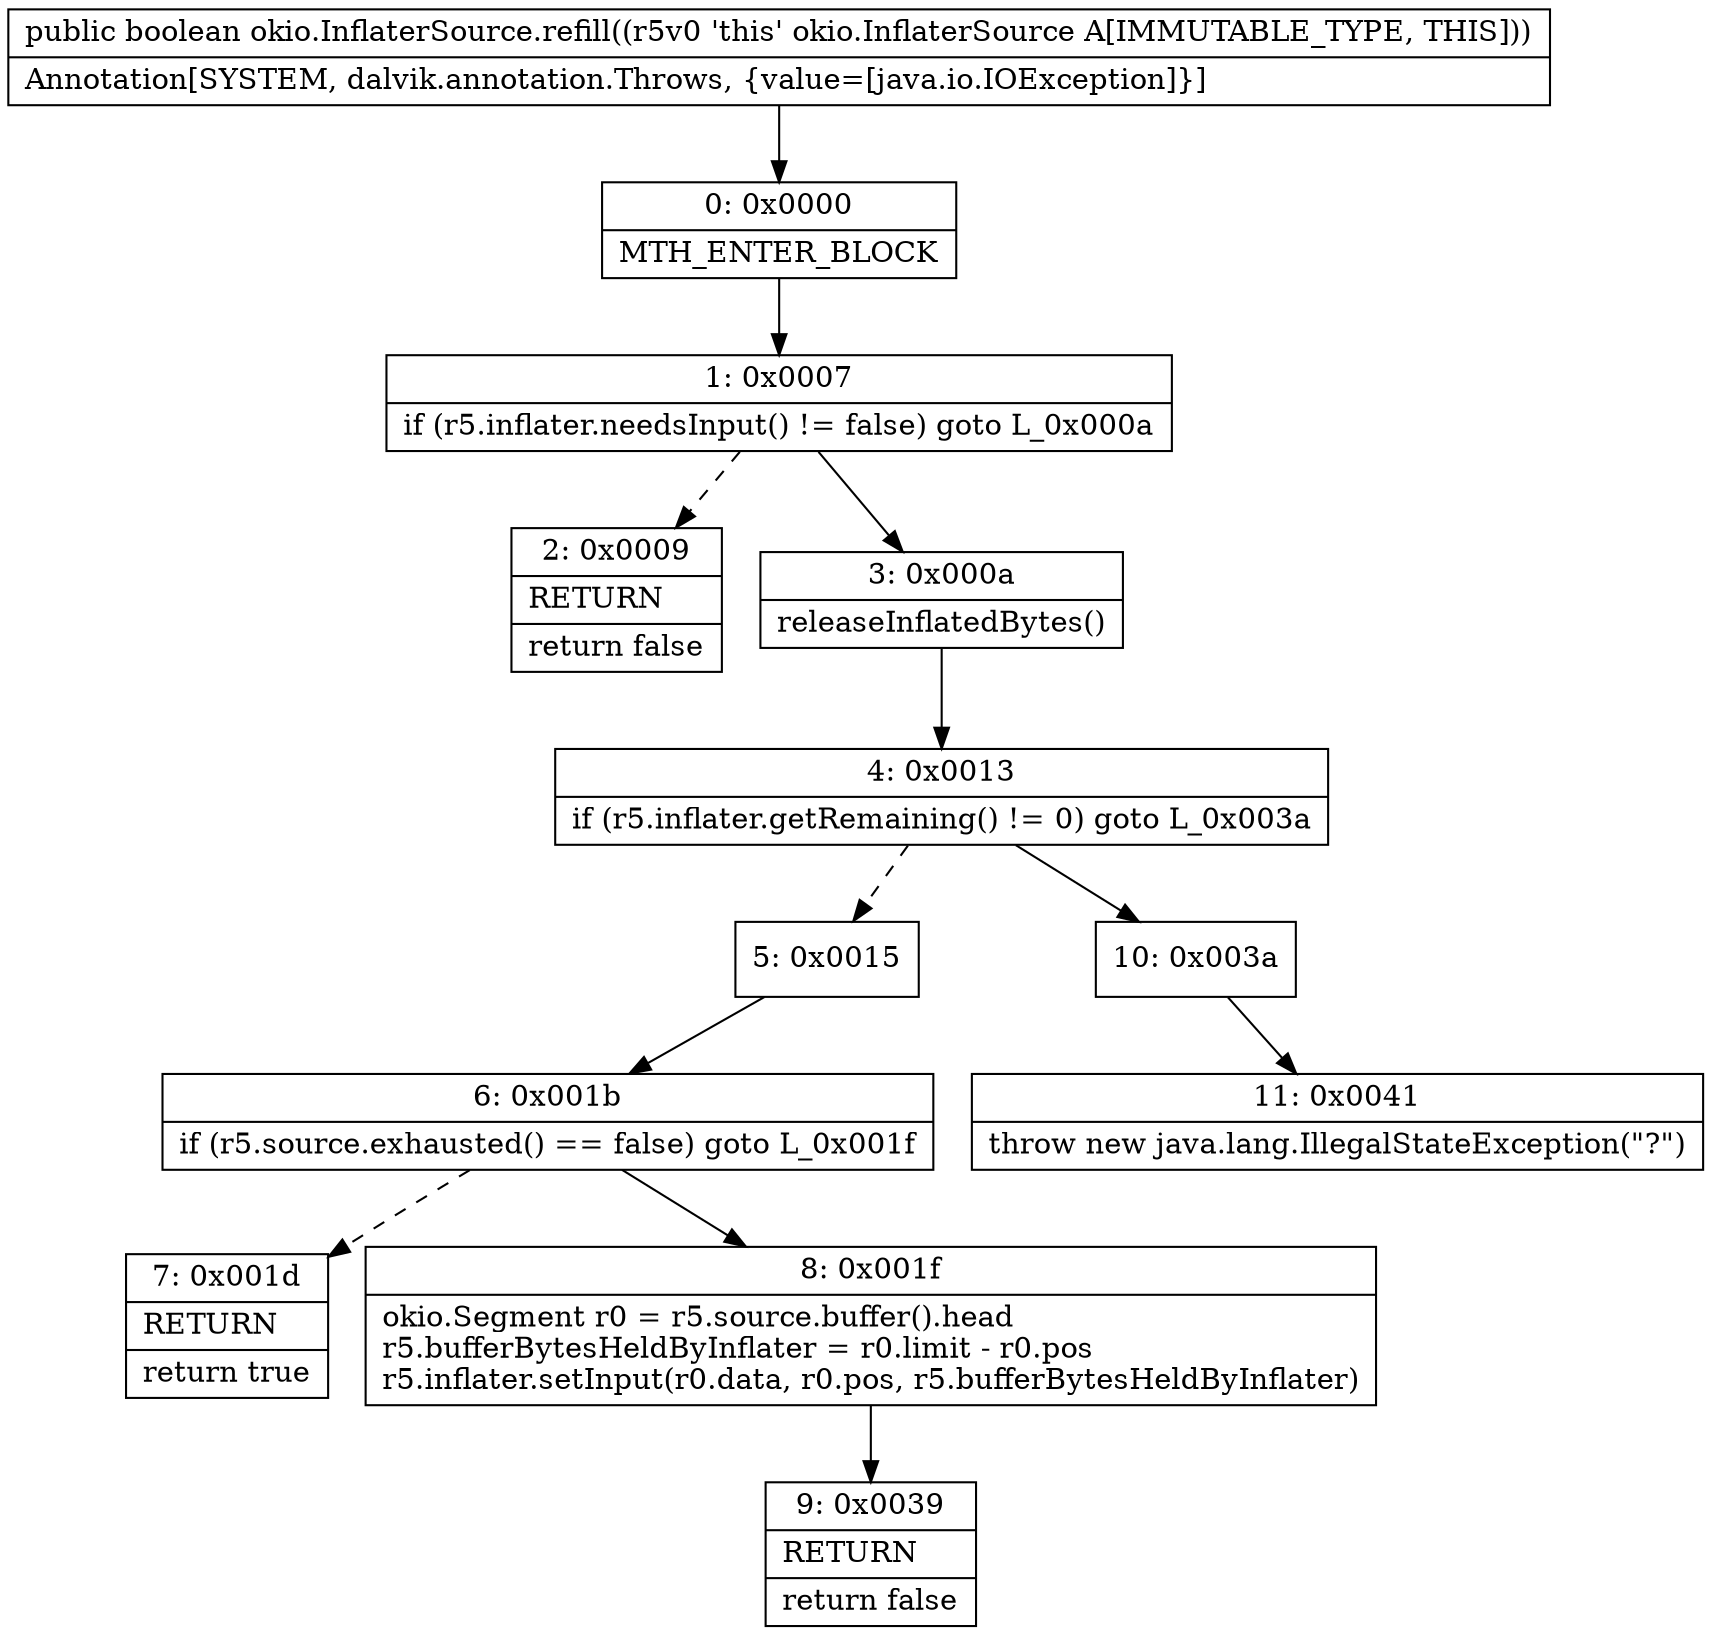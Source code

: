digraph "CFG forokio.InflaterSource.refill()Z" {
Node_0 [shape=record,label="{0\:\ 0x0000|MTH_ENTER_BLOCK\l}"];
Node_1 [shape=record,label="{1\:\ 0x0007|if (r5.inflater.needsInput() != false) goto L_0x000a\l}"];
Node_2 [shape=record,label="{2\:\ 0x0009|RETURN\l|return false\l}"];
Node_3 [shape=record,label="{3\:\ 0x000a|releaseInflatedBytes()\l}"];
Node_4 [shape=record,label="{4\:\ 0x0013|if (r5.inflater.getRemaining() != 0) goto L_0x003a\l}"];
Node_5 [shape=record,label="{5\:\ 0x0015}"];
Node_6 [shape=record,label="{6\:\ 0x001b|if (r5.source.exhausted() == false) goto L_0x001f\l}"];
Node_7 [shape=record,label="{7\:\ 0x001d|RETURN\l|return true\l}"];
Node_8 [shape=record,label="{8\:\ 0x001f|okio.Segment r0 = r5.source.buffer().head\lr5.bufferBytesHeldByInflater = r0.limit \- r0.pos\lr5.inflater.setInput(r0.data, r0.pos, r5.bufferBytesHeldByInflater)\l}"];
Node_9 [shape=record,label="{9\:\ 0x0039|RETURN\l|return false\l}"];
Node_10 [shape=record,label="{10\:\ 0x003a}"];
Node_11 [shape=record,label="{11\:\ 0x0041|throw new java.lang.IllegalStateException(\"?\")\l}"];
MethodNode[shape=record,label="{public boolean okio.InflaterSource.refill((r5v0 'this' okio.InflaterSource A[IMMUTABLE_TYPE, THIS]))  | Annotation[SYSTEM, dalvik.annotation.Throws, \{value=[java.io.IOException]\}]\l}"];
MethodNode -> Node_0;
Node_0 -> Node_1;
Node_1 -> Node_2[style=dashed];
Node_1 -> Node_3;
Node_3 -> Node_4;
Node_4 -> Node_5[style=dashed];
Node_4 -> Node_10;
Node_5 -> Node_6;
Node_6 -> Node_7[style=dashed];
Node_6 -> Node_8;
Node_8 -> Node_9;
Node_10 -> Node_11;
}

